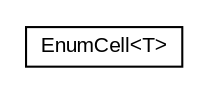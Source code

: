 #!/usr/local/bin/dot
#
# Class diagram 
# Generated by UMLGraph version R5_6-24-gf6e263 (http://www.umlgraph.org/)
#

digraph G {
	edge [fontname="arial",fontsize=10,labelfontname="arial",labelfontsize=10];
	node [fontname="arial",fontsize=10,shape=plaintext];
	nodesep=0.25;
	ranksep=0.5;
	rankdir=LR;
	// com.gwtplatform.carstore.client.application.renderer.EnumCell<T>
	c64927 [label=<<table title="com.gwtplatform.carstore.client.application.renderer.EnumCell" border="0" cellborder="1" cellspacing="0" cellpadding="2" port="p" href="./EnumCell.html">
		<tr><td><table border="0" cellspacing="0" cellpadding="1">
<tr><td align="center" balign="center"> EnumCell&lt;T&gt; </td></tr>
		</table></td></tr>
		</table>>, URL="./EnumCell.html", fontname="arial", fontcolor="black", fontsize=10.0];
}

